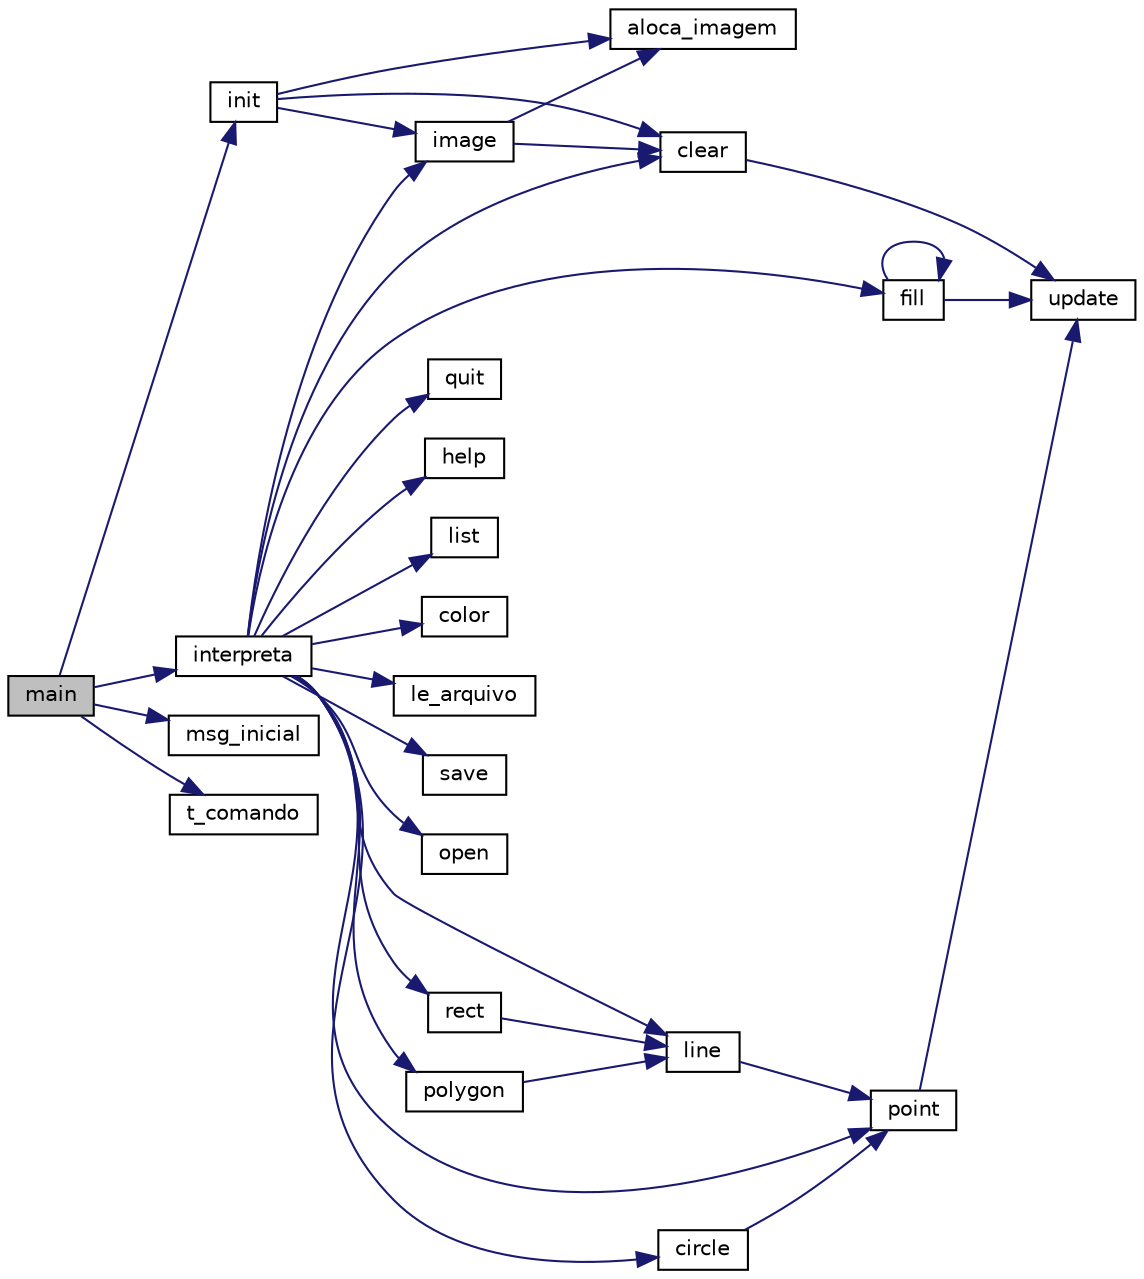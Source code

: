 digraph "main"
{
  edge [fontname="Helvetica",fontsize="10",labelfontname="Helvetica",labelfontsize="10"];
  node [fontname="Helvetica",fontsize="10",shape=record];
  rankdir="LR";
  Node0 [label="main",height=0.2,width=0.4,color="black", fillcolor="grey75", style="filled", fontcolor="black"];
  Node0 -> Node1 [color="midnightblue",fontsize="10",style="solid",fontname="Helvetica"];
  Node1 [label="init",height=0.2,width=0.4,color="black", fillcolor="white", style="filled",URL="$cpaint_8c.html#a02fd73d861ef2e4aabb38c0c9ff82947"];
  Node1 -> Node2 [color="midnightblue",fontsize="10",style="solid",fontname="Helvetica"];
  Node2 [label="aloca_imagem",height=0.2,width=0.4,color="black", fillcolor="white", style="filled",URL="$cpaint_8c.html#a3398255767dfde4f4c19f6f40cc4ef82"];
  Node1 -> Node3 [color="midnightblue",fontsize="10",style="solid",fontname="Helvetica"];
  Node3 [label="image",height=0.2,width=0.4,color="black", fillcolor="white", style="filled",URL="$drawing_8c.html#af7d8552d25dedc8eaff5a6b81bdba925",tooltip="Cria área de desenho. "];
  Node3 -> Node2 [color="midnightblue",fontsize="10",style="solid",fontname="Helvetica"];
  Node3 -> Node4 [color="midnightblue",fontsize="10",style="solid",fontname="Helvetica"];
  Node4 [label="clear",height=0.2,width=0.4,color="black", fillcolor="white", style="filled",URL="$drawing_8c.html#a060fdc1b952842a2d986f3a82d7f7eb1",tooltip="Limpa tela. "];
  Node4 -> Node5 [color="midnightblue",fontsize="10",style="solid",fontname="Helvetica"];
  Node5 [label="update",height=0.2,width=0.4,color="black", fillcolor="white", style="filled",URL="$drawing_8c.html#ac5c54df7ed3b930268c8d7752c101725",tooltip="Atualiza matriz de imagem Atualiza a matriz de imagem do programa para receber as alterações feitas p..."];
  Node1 -> Node4 [color="midnightblue",fontsize="10",style="solid",fontname="Helvetica"];
  Node0 -> Node6 [color="midnightblue",fontsize="10",style="solid",fontname="Helvetica"];
  Node6 [label="msg_inicial",height=0.2,width=0.4,color="black", fillcolor="white", style="filled",URL="$cpaint_8c.html#af9925c572fd82081ba9e9f0d4203e320"];
  Node0 -> Node7 [color="midnightblue",fontsize="10",style="solid",fontname="Helvetica"];
  Node7 [label="t_comando",height=0.2,width=0.4,color="black", fillcolor="white", style="filled",URL="$cpaint_8c.html#a3cf5be5a3d0011806928a3061c08aaea"];
  Node0 -> Node8 [color="midnightblue",fontsize="10",style="solid",fontname="Helvetica"];
  Node8 [label="interpreta",height=0.2,width=0.4,color="black", fillcolor="white", style="filled",URL="$cpaint_8c.html#a9572edf4a5712e1f7d18cb1c044a5e23"];
  Node8 -> Node9 [color="midnightblue",fontsize="10",style="solid",fontname="Helvetica"];
  Node9 [label="quit",height=0.2,width=0.4,color="black", fillcolor="white", style="filled",URL="$cpaint_8c.html#a2463a3acef2df4c951ce942a3229e44e"];
  Node8 -> Node10 [color="midnightblue",fontsize="10",style="solid",fontname="Helvetica"];
  Node10 [label="help",height=0.2,width=0.4,color="black", fillcolor="white", style="filled",URL="$cpaint_8c.html#a97ee70a8770dc30d06c744b24eb2fcfc"];
  Node8 -> Node11 [color="midnightblue",fontsize="10",style="solid",fontname="Helvetica"];
  Node11 [label="list",height=0.2,width=0.4,color="black", fillcolor="white", style="filled",URL="$drawing_8c.html#aa594fce724d61d0087fb9ca98b9d6ec2",tooltip="Lista imagem Lista conteúdo do arquivo PPM. "];
  Node8 -> Node3 [color="midnightblue",fontsize="10",style="solid",fontname="Helvetica"];
  Node8 -> Node4 [color="midnightblue",fontsize="10",style="solid",fontname="Helvetica"];
  Node8 -> Node12 [color="midnightblue",fontsize="10",style="solid",fontname="Helvetica"];
  Node12 [label="color",height=0.2,width=0.4,color="black", fillcolor="white", style="filled",URL="$drawing_8c.html#a420ccc6d8bf8c9f6c15802d4849e2a10",tooltip="Altera a cor. "];
  Node8 -> Node13 [color="midnightblue",fontsize="10",style="solid",fontname="Helvetica"];
  Node13 [label="point",height=0.2,width=0.4,color="black", fillcolor="white", style="filled",URL="$drawing_8c.html#ae966cb875313c1733713d879517f6326",tooltip="Desenha um ponto. "];
  Node13 -> Node5 [color="midnightblue",fontsize="10",style="solid",fontname="Helvetica"];
  Node8 -> Node14 [color="midnightblue",fontsize="10",style="solid",fontname="Helvetica"];
  Node14 [label="line",height=0.2,width=0.4,color="black", fillcolor="white", style="filled",URL="$drawing_8c.html#a22de909bf6f8aad73f1126de7b5c8739",tooltip="Desenha uma linha. "];
  Node14 -> Node13 [color="midnightblue",fontsize="10",style="solid",fontname="Helvetica"];
  Node8 -> Node15 [color="midnightblue",fontsize="10",style="solid",fontname="Helvetica"];
  Node15 [label="rect",height=0.2,width=0.4,color="black", fillcolor="white", style="filled",URL="$drawing_8c.html#ad65927499dd1a95e9621b9e7e21712d3",tooltip="Desenha um retângulo. "];
  Node15 -> Node14 [color="midnightblue",fontsize="10",style="solid",fontname="Helvetica"];
  Node8 -> Node16 [color="midnightblue",fontsize="10",style="solid",fontname="Helvetica"];
  Node16 [label="le_arquivo",height=0.2,width=0.4,color="black", fillcolor="white", style="filled",URL="$cpaint_8c.html#a0f5f1b22df6eac8df55d7ae04a9a9cba"];
  Node8 -> Node17 [color="midnightblue",fontsize="10",style="solid",fontname="Helvetica"];
  Node17 [label="polygon",height=0.2,width=0.4,color="black", fillcolor="white", style="filled",URL="$drawing_8c.html#a101c7e8b226a8f09fd228e9ce1178c7b",tooltip="Desenha um polígono. "];
  Node17 -> Node14 [color="midnightblue",fontsize="10",style="solid",fontname="Helvetica"];
  Node8 -> Node18 [color="midnightblue",fontsize="10",style="solid",fontname="Helvetica"];
  Node18 [label="circle",height=0.2,width=0.4,color="black", fillcolor="white", style="filled",URL="$drawing_8c.html#a98ce4ddeb0fdd26dfdfb8c88b9b537d3",tooltip="Desenha um círculo. "];
  Node18 -> Node13 [color="midnightblue",fontsize="10",style="solid",fontname="Helvetica"];
  Node8 -> Node19 [color="midnightblue",fontsize="10",style="solid",fontname="Helvetica"];
  Node19 [label="save",height=0.2,width=0.4,color="black", fillcolor="white", style="filled",URL="$drawing_8c.html#a0382015a19cfab937fdf7644f695a340",tooltip="Salva imagem. "];
  Node8 -> Node20 [color="midnightblue",fontsize="10",style="solid",fontname="Helvetica"];
  Node20 [label="open",height=0.2,width=0.4,color="black", fillcolor="white", style="filled",URL="$cpaint_8h.html#a30dbd552aae3d5be836dda458bd2df53"];
  Node8 -> Node21 [color="midnightblue",fontsize="10",style="solid",fontname="Helvetica"];
  Node21 [label="fill",height=0.2,width=0.4,color="black", fillcolor="white", style="filled",URL="$drawing_8c.html#ab0cf15c8fa93020f04e7119d0238cfb0",tooltip="Preencher. "];
  Node21 -> Node21 [color="midnightblue",fontsize="10",style="solid",fontname="Helvetica"];
  Node21 -> Node5 [color="midnightblue",fontsize="10",style="solid",fontname="Helvetica"];
}
